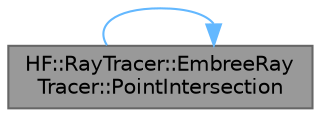 digraph "HF::RayTracer::EmbreeRayTracer::PointIntersection"
{
 // LATEX_PDF_SIZE
  bgcolor="transparent";
  edge [fontname=Helvetica,fontsize=10,labelfontname=Helvetica,labelfontsize=10];
  node [fontname=Helvetica,fontsize=10,shape=box,height=0.2,width=0.4];
  rankdir="LR";
  Node1 [label="HF::RayTracer::EmbreeRay\lTracer::PointIntersection",height=0.2,width=0.4,color="gray40", fillcolor="grey60", style="filled", fontcolor="black",tooltip="Cast a ray and overwrite the origin with the hitpoint if it intersects any geometry."];
  Node1 -> Node1 [color="steelblue1",style="solid"];
}
